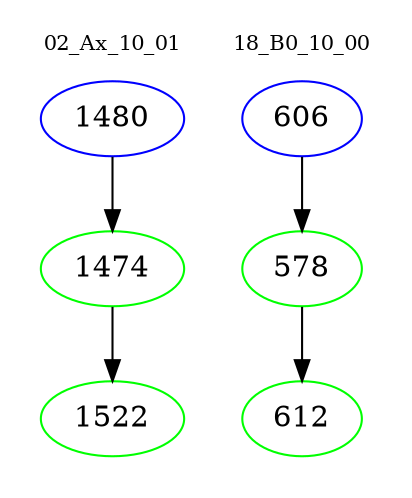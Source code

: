 digraph{
subgraph cluster_0 {
color = white
label = "02_Ax_10_01";
fontsize=10;
T0_1480 [label="1480", color="blue"]
T0_1480 -> T0_1474 [color="black"]
T0_1474 [label="1474", color="green"]
T0_1474 -> T0_1522 [color="black"]
T0_1522 [label="1522", color="green"]
}
subgraph cluster_1 {
color = white
label = "18_B0_10_00";
fontsize=10;
T1_606 [label="606", color="blue"]
T1_606 -> T1_578 [color="black"]
T1_578 [label="578", color="green"]
T1_578 -> T1_612 [color="black"]
T1_612 [label="612", color="green"]
}
}
